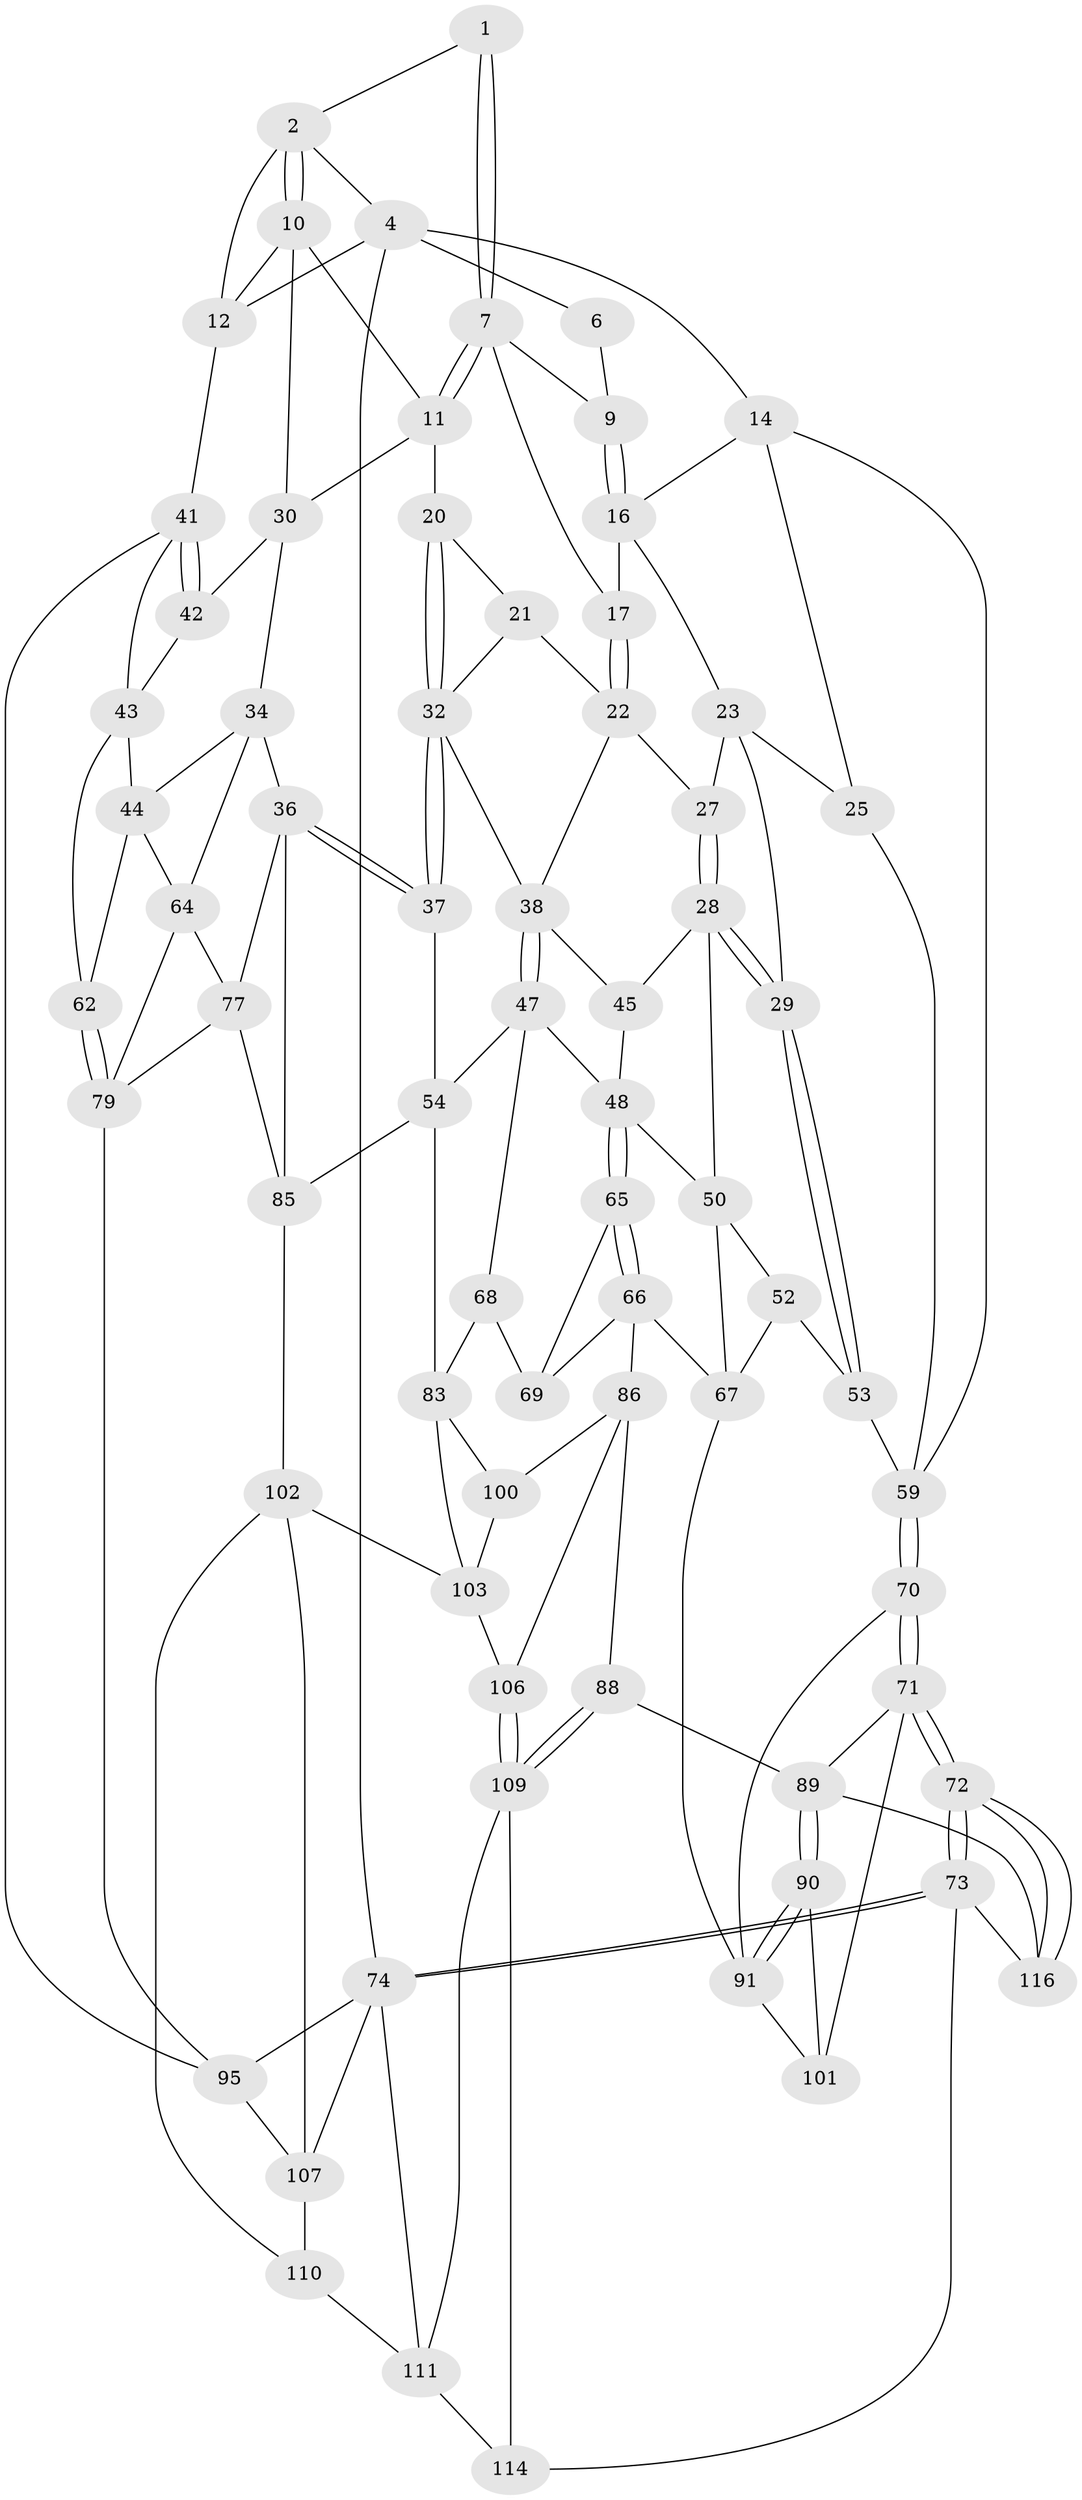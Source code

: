 // original degree distribution, {3: 0.01694915254237288, 4: 0.23728813559322035, 6: 0.22033898305084745, 5: 0.5254237288135594}
// Generated by graph-tools (version 1.1) at 2025/42/03/06/25 10:42:36]
// undirected, 71 vertices, 154 edges
graph export_dot {
graph [start="1"]
  node [color=gray90,style=filled];
  1 [pos="+0.4907135033610378+0"];
  2 [pos="+0.7687159247941627+0",super="+3"];
  4 [pos="+1+0",super="+5"];
  6 [pos="+0.21701023272152845+0"];
  7 [pos="+0.4396602352184489+0.04878126748569778",super="+8"];
  9 [pos="+0.20873668430216094+0.041223515414835404"];
  10 [pos="+0.7188190466373614+0.08938423284680094",super="+13"];
  11 [pos="+0.6522413459304606+0.16110423763093204",super="+19"];
  12 [pos="+0.9669143909023933+0.2066041558391997",super="+40"];
  14 [pos="+0+0",super="+15"];
  16 [pos="+0.19239529634058544+0.07932013496718408",super="+18"];
  17 [pos="+0.40137713354911747+0.18025694042977305"];
  20 [pos="+0.6315326637359144+0.19549807551636783"];
  21 [pos="+0.6196454862817422+0.20019592222150742"];
  22 [pos="+0.40451788481892126+0.20976449869714248",super="+26"];
  23 [pos="+0.19148966060151432+0.08751241560383814",super="+24"];
  25 [pos="+0+0.1612042787092275"];
  27 [pos="+0.21943408463108932+0.15258235283751156"];
  28 [pos="+0.21850286628207852+0.3026841219028118",super="+46"];
  29 [pos="+0.16407988171168095+0.33177361901059377"];
  30 [pos="+0.83380272614613+0.2866590913602662",super="+31"];
  32 [pos="+0.6081111049439192+0.42719572703964276",super="+33"];
  34 [pos="+0.7343847441744815+0.40215145863128",super="+35"];
  36 [pos="+0.6288129788174723+0.4640094843173298",super="+78"];
  37 [pos="+0.6215090422155419+0.4621162119655733"];
  38 [pos="+0.44224992186624296+0.31822962830276824",super="+39"];
  41 [pos="+1+0.4263013859907763",super="+56"];
  42 [pos="+0.8717482400884108+0.34892799956488574"];
  43 [pos="+0.8517626542886811+0.3987345401637124",super="+57"];
  44 [pos="+0.7657805484897495+0.41443448300930535",super="+63"];
  45 [pos="+0.3675029613350041+0.2768982367206388"];
  47 [pos="+0.4531057197096485+0.38150287004818617",super="+55"];
  48 [pos="+0.39730631557356283+0.47546567501659015",super="+49"];
  50 [pos="+0.3020745770809387+0.45569595662468926",super="+51"];
  52 [pos="+0.18681137415845658+0.406803437988015",super="+61"];
  53 [pos="+0.16131833430668233+0.34012071837511326",super="+58"];
  54 [pos="+0.6009273902589327+0.4701679653627906",super="+82"];
  59 [pos="+0+0.46810491413921024",super="+60"];
  62 [pos="+0.9588328860368983+0.5195427834045551"];
  64 [pos="+0.7847280009182641+0.5357210858027285",super="+76"];
  65 [pos="+0.4081010785317603+0.48932508246659534"];
  66 [pos="+0.27978756989226283+0.5699383794561493",super="+81"];
  67 [pos="+0.26170005385801137+0.5491902688670469",super="+75"];
  68 [pos="+0.507720214481845+0.5098038448254352",super="+84"];
  69 [pos="+0.4136037103876324+0.4950644905205887",super="+80"];
  70 [pos="+0+0.5488176027813352"];
  71 [pos="+0+0.7789175070612054",super="+104"];
  72 [pos="+0+1"];
  73 [pos="+0+1",super="+115"];
  74 [pos="+0+1",super="+98"];
  77 [pos="+0.7715002320099523+0.5914773975911091",super="+92"];
  79 [pos="+0.8715437973066449+0.5982378150287118",super="+94"];
  83 [pos="+0.5236943779840377+0.6765151273482217",super="+99"];
  85 [pos="+0.6471294640102965+0.6806442427375669",super="+93"];
  86 [pos="+0.33910996528591114+0.676116951718219",super="+87"];
  88 [pos="+0.22115037933383788+0.7609297610567575"];
  89 [pos="+0.18692380487955407+0.7646079628277375",super="+113"];
  90 [pos="+0.1858275063984879+0.7634033611692128"];
  91 [pos="+0.13698722370047506+0.665392313092075",super="+97"];
  95 [pos="+1+0.6755038830925078",super="+96"];
  100 [pos="+0.45931579609400425+0.7283033245245065"];
  101 [pos="+0+0.7437869049525747"];
  102 [pos="+0.6536195591756845+0.8063162848782389",super="+108"];
  103 [pos="+0.6274171660663925+0.8120759679927582",super="+105"];
  106 [pos="+0.4603236494724128+0.9174106198076254"];
  107 [pos="+0.8628190743410995+0.9222896329689352",super="+117"];
  109 [pos="+0.43275097548717745+1",super="+112"];
  110 [pos="+0.52778500322401+1"];
  111 [pos="+0.45892133700997584+1",super="+118"];
  114 [pos="+0.18551273494324508+0.9233394459905424"];
  116 [pos="+0.15569552898506184+0.828897677298648"];
  1 -- 2;
  1 -- 7;
  1 -- 7;
  2 -- 10;
  2 -- 10;
  2 -- 4;
  2 -- 12;
  4 -- 74 [weight=2];
  4 -- 12;
  4 -- 6;
  4 -- 14;
  6 -- 9;
  7 -- 11;
  7 -- 11;
  7 -- 9;
  7 -- 17;
  9 -- 16;
  9 -- 16;
  10 -- 11;
  10 -- 12;
  10 -- 30;
  11 -- 20;
  11 -- 30;
  12 -- 41;
  14 -- 59;
  14 -- 16;
  14 -- 25;
  16 -- 17;
  16 -- 23;
  17 -- 22;
  17 -- 22;
  20 -- 21;
  20 -- 32;
  20 -- 32;
  21 -- 22;
  21 -- 32;
  22 -- 38;
  22 -- 27;
  23 -- 27;
  23 -- 25;
  23 -- 29;
  25 -- 59;
  27 -- 28;
  27 -- 28;
  28 -- 29;
  28 -- 29;
  28 -- 50;
  28 -- 45;
  29 -- 53;
  29 -- 53;
  30 -- 42;
  30 -- 34;
  32 -- 37;
  32 -- 37;
  32 -- 38;
  34 -- 44;
  34 -- 64;
  34 -- 36;
  36 -- 37;
  36 -- 37;
  36 -- 85;
  36 -- 77;
  37 -- 54;
  38 -- 47;
  38 -- 47;
  38 -- 45;
  41 -- 42;
  41 -- 42;
  41 -- 43;
  41 -- 95;
  42 -- 43;
  43 -- 44;
  43 -- 62;
  44 -- 64;
  44 -- 62;
  45 -- 48;
  47 -- 48;
  47 -- 68;
  47 -- 54;
  48 -- 65;
  48 -- 65;
  48 -- 50;
  50 -- 67;
  50 -- 52;
  52 -- 53 [weight=2];
  52 -- 67;
  53 -- 59;
  54 -- 83;
  54 -- 85;
  59 -- 70;
  59 -- 70;
  62 -- 79;
  62 -- 79;
  64 -- 77;
  64 -- 79;
  65 -- 66;
  65 -- 66;
  65 -- 69;
  66 -- 67;
  66 -- 86;
  66 -- 69;
  67 -- 91;
  68 -- 69 [weight=2];
  68 -- 83;
  70 -- 71;
  70 -- 71;
  70 -- 91;
  71 -- 72;
  71 -- 72;
  71 -- 101;
  71 -- 89;
  72 -- 73;
  72 -- 73;
  72 -- 116;
  72 -- 116;
  73 -- 74;
  73 -- 74;
  73 -- 114;
  73 -- 116;
  74 -- 95;
  74 -- 107;
  74 -- 111;
  77 -- 85;
  77 -- 79;
  79 -- 95;
  83 -- 100;
  83 -- 103;
  85 -- 102;
  86 -- 100;
  86 -- 88;
  86 -- 106;
  88 -- 89;
  88 -- 109;
  88 -- 109;
  89 -- 90;
  89 -- 90;
  89 -- 116;
  90 -- 91;
  90 -- 91;
  90 -- 101;
  91 -- 101;
  95 -- 107;
  100 -- 103;
  102 -- 103;
  102 -- 110;
  102 -- 107;
  103 -- 106;
  106 -- 109;
  106 -- 109;
  107 -- 110;
  109 -- 114;
  109 -- 111;
  110 -- 111;
  111 -- 114;
}
